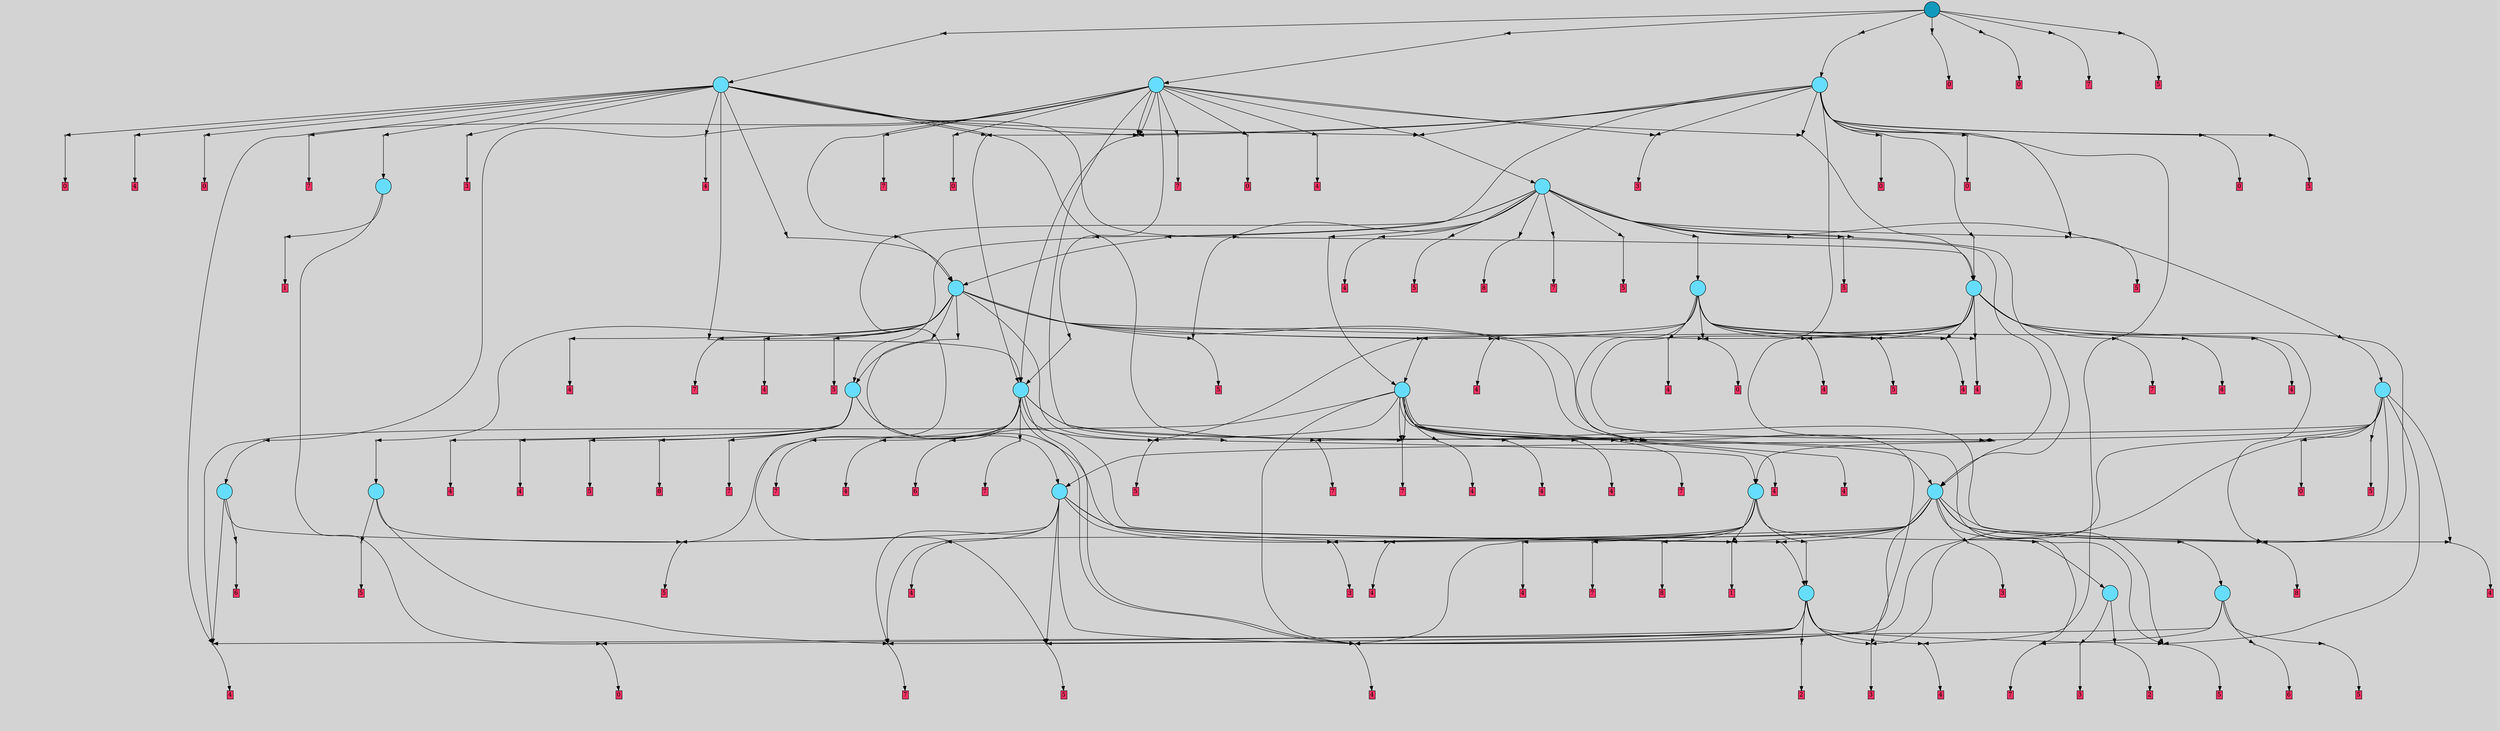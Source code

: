 // File exported with GEGELATI v1.3.1
// On the 2024-04-09 07:54:48
// With the File::TPGGraphDotExporter
digraph{
	graph[pad = "0.212, 0.055" bgcolor = lightgray]
	node[shape=circle style = filled label = ""]
		T0 [fillcolor="#66ddff"]
		T2 [fillcolor="#66ddff"]
		T5 [fillcolor="#66ddff"]
		T10 [fillcolor="#66ddff"]
		T20 [fillcolor="#66ddff"]
		T72 [fillcolor="#66ddff"]
		T92 [fillcolor="#66ddff"]
		T142 [fillcolor="#66ddff"]
		T145 [fillcolor="#66ddff"]
		T169 [fillcolor="#66ddff"]
		T244 [fillcolor="#66ddff"]
		T317 [fillcolor="#66ddff"]
		T330 [fillcolor="#66ddff"]
		T345 [fillcolor="#66ddff"]
		T387 [fillcolor="#66ddff"]
		T487 [fillcolor="#66ddff"]
		T509 [fillcolor="#66ddff"]
		T652 [fillcolor="#66ddff"]
		T729 [fillcolor="#66ddff"]
		T730 [fillcolor="#66ddff"]
		T898 [fillcolor="#1199bb"]
		P31867 [fillcolor="#cccccc" shape=point] //
		I31867 [shape=box style=invis label="1|6&2|0#2|6&#92;n5|2&2|7#0|2&#92;n4|1&4|3#4|7&#92;n3|1&3|5#4|7&#92;n3|3&3|4#3|7&#92;n"]
		P31867 -> I31867[style=invis]
		A20573 [fillcolor="#ff3366" shape=box margin=0.03 width=0 height=0 label="0"]
		T0 -> P31867 -> A20573
		P31868 [fillcolor="#cccccc" shape=point] //
		I31868 [shape=box style=invis label="3|2&4|4#0|0&#92;n1|2&4|1#4|3&#92;n2|4&0|7#2|5&#92;n0|5&4|1#1|4&#92;n5|1&3|3#3|4&#92;n6|0&2|4#0|3&#92;n2|3&0|0#0|2&#92;n5|0&4|1#3|0&#92;n3|7&2|0#1|1&#92;n0|3&2|7#2|5&#92;n"]
		P31868 -> I31868[style=invis]
		A20574 [fillcolor="#ff3366" shape=box margin=0.03 width=0 height=0 label="1"]
		T0 -> P31868 -> A20574
		P31869 [fillcolor="#cccccc" shape=point] //
		I31869 [shape=box style=invis label="2|5&1|1#4|7&#92;n4|3&0|0#4|5&#92;n2|6&4|5#4|4&#92;n2|5&2|0#4|0&#92;n1|1&0|2#3|7&#92;n5|0&2|1#4|7&#92;n"]
		P31869 -> I31869[style=invis]
		A20575 [fillcolor="#ff3366" shape=box margin=0.03 width=0 height=0 label="2"]
		T2 -> P31869 -> A20575
		P31870 [fillcolor="#cccccc" shape=point] //
		I31870 [shape=box style=invis label="0|5&1|1#2|4&#92;n4|6&3|2#0|3&#92;n5|0&0|7#1|1&#92;n6|1&4|2#3|4&#92;n5|2&2|3#0|6&#92;n3|6&3|7#3|5&#92;n4|1&3|5#1|4&#92;n"]
		P31870 -> I31870[style=invis]
		A20576 [fillcolor="#ff3366" shape=box margin=0.03 width=0 height=0 label="3"]
		T2 -> P31870 -> A20576
		P31871 [fillcolor="#cccccc" shape=point] //
		I31871 [shape=box style=invis label="1|6&1|3#4|0&#92;n2|7&1|7#1|2&#92;n4|3&0|1#2|3&#92;n1|7&3|1#1|4&#92;n6|3&0|5#0|5&#92;n4|3&1|6#2|6&#92;n2|5&3|7#0|5&#92;n"]
		P31871 -> I31871[style=invis]
		A20577 [fillcolor="#ff3366" shape=box margin=0.03 width=0 height=0 label="5"]
		T5 -> P31871 -> A20577
		P31872 [fillcolor="#cccccc" shape=point] //
		I31872 [shape=box style=invis label="1|4&2|6#0|7&#92;n1|0&1|0#2|6&#92;n2|5&4|5#4|2&#92;n4|3&4|3#4|4&#92;n4|2&2|0#2|6&#92;n"]
		P31872 -> I31872[style=invis]
		A20578 [fillcolor="#ff3366" shape=box margin=0.03 width=0 height=0 label="6"]
		T5 -> P31872 -> A20578
		P31873 [fillcolor="#cccccc" shape=point] //
		I31873 [shape=box style=invis label="4|4&2|5#4|0&#92;n6|7&3|5#4|3&#92;n4|5&3|3#2|4&#92;n3|1&1|6#1|5&#92;n3|4&4|2#2|4&#92;n0|4&2|4#1|3&#92;n2|4&1|7#2|7&#92;n1|1&3|7#3|5&#92;n5|0&4|4#3|5&#92;n6|3&2|4#0|3&#92;n"]
		P31873 -> I31873[style=invis]
		A20579 [fillcolor="#ff3366" shape=box margin=0.03 width=0 height=0 label="4"]
		T5 -> P31873 -> A20579
		P31874 [fillcolor="#cccccc" shape=point] //
		I31874 [shape=box style=invis label="0|2&0|1#3|7&#92;n5|7&4|2#2|5&#92;n4|4&4|1#2|3&#92;n1|6&2|6#4|7&#92;n2|3&1|7#3|2&#92;n6|6&1|6#3|1&#92;n4|4&4|5#2|2&#92;n6|2&2|3#3|3&#92;n0|6&3|7#0|0&#92;n"]
		P31874 -> I31874[style=invis]
		A20580 [fillcolor="#ff3366" shape=box margin=0.03 width=0 height=0 label="5"]
		T10 -> P31874 -> A20580
		P31875 [fillcolor="#cccccc" shape=point] //
		I31875 [shape=box style=invis label="5|4&3|3#2|0&#92;n0|2&3|4#1|1&#92;n1|2&0|3#0|1&#92;n5|5&0|3#2|2&#92;n3|7&3|7#0|4&#92;n0|0&0|5#3|5&#92;n5|2&0|1#0|7&#92;n0|5&3|5#1|0&#92;n1|7&3|4#2|2&#92;n"]
		P31875 -> I31875[style=invis]
		A20581 [fillcolor="#ff3366" shape=box margin=0.03 width=0 height=0 label="7"]
		T10 -> P31875 -> A20581
		T10 -> P31871
		P31876 [fillcolor="#cccccc" shape=point] //
		I31876 [shape=box style=invis label="3|7&1|1#1|7&#92;n2|1&0|6#2|1&#92;n3|1&4|2#4|1&#92;n3|3&3|7#1|5&#92;n4|6&0|0#1|0&#92;n2|6&2|7#3|5&#92;n"]
		P31876 -> I31876[style=invis]
		A20582 [fillcolor="#ff3366" shape=box margin=0.03 width=0 height=0 label="6"]
		T20 -> P31876 -> A20582
		P31877 [fillcolor="#cccccc" shape=point] //
		I31877 [shape=box style=invis label="1|1&3|1#1|2&#92;n6|5&2|7#2|3&#92;n6|4&3|6#1|6&#92;n3|5&1|0#2|2&#92;n1|1&4|3#2|1&#92;n0|0&2|0#2|4&#92;n"]
		P31877 -> I31877[style=invis]
		A20583 [fillcolor="#ff3366" shape=box margin=0.03 width=0 height=0 label="7"]
		T20 -> P31877 -> A20583
		T20 -> P31873
		P31878 [fillcolor="#cccccc" shape=point] //
		I31878 [shape=box style=invis label="4|3&0|1#2|3&#92;n1|6&1|3#4|0&#92;n1|7&3|1#1|4&#92;n1|7&0|4#1|0&#92;n6|3&0|5#0|5&#92;n4|3&1|6#2|6&#92;n2|5&3|7#0|5&#92;n"]
		P31878 -> I31878[style=invis]
		A20584 [fillcolor="#ff3366" shape=box margin=0.03 width=0 height=0 label="5"]
		T20 -> P31878 -> A20584
		P31879 [fillcolor="#cccccc" shape=point] //
		I31879 [shape=box style=invis label="2|3&1|7#3|2&#92;n6|2&2|3#3|1&#92;n5|7&4|2#2|5&#92;n2|5&3|0#1|0&#92;n0|6&3|7#0|0&#92;n3|3&1|0#0|5&#92;n4|3&0|2#4|5&#92;n0|3&0|1#3|7&#92;n2|0&2|5#3|2&#92;n1|2&3|6#4|5&#92;n"]
		P31879 -> I31879[style=invis]
		A20585 [fillcolor="#ff3366" shape=box margin=0.03 width=0 height=0 label="5"]
		T72 -> P31879 -> A20585
		P31880 [fillcolor="#cccccc" shape=point] //
		I31880 [shape=box style=invis label="4|4&2|5#4|0&#92;n6|7&3|5#4|3&#92;n4|5&3|3#3|4&#92;n3|1&1|6#1|5&#92;n3|4&4|2#2|4&#92;n2|4&1|7#2|7&#92;n0|4&2|4#1|3&#92;n1|1&3|7#3|5&#92;n5|0&4|4#3|5&#92;n6|3&2|4#0|3&#92;n"]
		P31880 -> I31880[style=invis]
		A20586 [fillcolor="#ff3366" shape=box margin=0.03 width=0 height=0 label="4"]
		T72 -> P31880 -> A20586
		P31881 [fillcolor="#cccccc" shape=point] //
		I31881 [shape=box style=invis label="4|3&0|3#2|3&#92;n3|6&2|4#1|6&#92;n2|3&3|1#3|7&#92;n1|4&2|7#4|1&#92;n3|6&2|0#1|2&#92;n4|1&1|4#1|1&#92;n5|2&4|2#0|4&#92;n"]
		P31881 -> I31881[style=invis]
		A20587 [fillcolor="#ff3366" shape=box margin=0.03 width=0 height=0 label="2"]
		T72 -> P31881 -> A20587
		P31882 [fillcolor="#cccccc" shape=point] //
		I31882 [shape=box style=invis label="4|6&2|4#1|2&#92;n0|2&2|6#3|3&#92;n4|0&3|4#4|4&#92;n5|1&1|7#0|1&#92;n6|6&0|5#1|5&#92;n1|4&4|3#0|7&#92;n"]
		P31882 -> I31882[style=invis]
		A20588 [fillcolor="#ff3366" shape=box margin=0.03 width=0 height=0 label="4"]
		T72 -> P31882 -> A20588
		P31883 [fillcolor="#cccccc" shape=point] //
		I31883 [shape=box style=invis label="1|6&1|3#4|0&#92;n2|5&1|7#0|5&#92;n1|7&3|1#1|4&#92;n6|3&0|5#0|5&#92;n4|3&1|6#2|6&#92;n2|4&4|7#3|2&#92;n4|3&0|1#2|3&#92;n"]
		P31883 -> I31883[style=invis]
		A20589 [fillcolor="#ff3366" shape=box margin=0.03 width=0 height=0 label="5"]
		T72 -> P31883 -> A20589
		T72 -> P31875
		T72 -> P31867
		P31884 [fillcolor="#cccccc" shape=point] //
		I31884 [shape=box style=invis label="3|3&2|3#0|5&#92;n"]
		P31884 -> I31884[style=invis]
		A20590 [fillcolor="#ff3366" shape=box margin=0.03 width=0 height=0 label="3"]
		T72 -> P31884 -> A20590
		P31885 [fillcolor="#cccccc" shape=point] //
		I31885 [shape=box style=invis label="4|4&2|5#4|0&#92;n2|4&1|7#2|7&#92;n4|5&3|3#2|4&#92;n3|1&1|6#1|5&#92;n3|4&4|2#2|4&#92;n0|4&2|4#1|3&#92;n6|4&3|5#4|3&#92;n1|1&3|7#3|5&#92;n5|0&4|4#3|5&#92;n6|3&2|4#0|3&#92;n"]
		P31885 -> I31885[style=invis]
		A20591 [fillcolor="#ff3366" shape=box margin=0.03 width=0 height=0 label="4"]
		T92 -> P31885 -> A20591
		P31886 [fillcolor="#cccccc" shape=point] //
		I31886 [shape=box style=invis label="6|6&3|2#0|1&#92;n6|7&3|5#4|3&#92;n4|5&3|3#2|4&#92;n3|4&4|2#2|4&#92;n0|4&2|4#3|3&#92;n4|4&2|5#4|0&#92;n2|4&1|7#2|7&#92;n1|1&3|7#3|5&#92;n5|0&4|4#3|5&#92;n6|3&2|4#0|3&#92;n"]
		P31886 -> I31886[style=invis]
		A20592 [fillcolor="#ff3366" shape=box margin=0.03 width=0 height=0 label="4"]
		T92 -> P31886 -> A20592
		T92 -> P31882
		T92 -> P31883
		T92 -> P31875
		P31887 [fillcolor="#cccccc" shape=point] //
		I31887 [shape=box style=invis label="6|7&0|2#1|7&#92;n0|7&0|1#0|1&#92;n3|3&1|3#0|5&#92;n"]
		P31887 -> I31887[style=invis]
		A20593 [fillcolor="#ff3366" shape=box margin=0.03 width=0 height=0 label="3"]
		T92 -> P31887 -> A20593
		P31888 [fillcolor="#cccccc" shape=point] //
		I31888 [shape=box style=invis label="4|3&1|4#2|0&#92;n6|2&1|3#1|5&#92;n5|2&0|0#2|0&#92;n6|4&0|3#1|1&#92;n2|2&2|5#3|4&#92;n1|4&4|0#0|1&#92;n0|6&0|1#3|7&#92;n4|4&3|0#0|0&#92;n6|6&2|6#3|2&#92;n0|2&2|6#4|4&#92;n"]
		P31888 -> I31888[style=invis]
		A20594 [fillcolor="#ff3366" shape=box margin=0.03 width=0 height=0 label="1"]
		T92 -> P31888 -> A20594
		T92 -> P31871
		P31889 [fillcolor="#cccccc" shape=point] //
		I31889 [shape=box style=invis label="1|1&3|7#3|5&#92;n6|7&3|1#4|3&#92;n4|0&3|7#4|7&#92;n2|3&2|4#0|6&#92;n5|0&4|4#3|5&#92;n4|5&3|3#2|4&#92;n2|4&1|7#2|7&#92;n3|1&1|6#1|1&#92;n3|4&4|2#2|4&#92;n"]
		P31889 -> I31889[style=invis]
		A20595 [fillcolor="#ff3366" shape=box margin=0.03 width=0 height=0 label="4"]
		T142 -> P31889 -> A20595
		T142 -> P31879
		T142 -> P31882
		T142 -> P31875
		P31890 [fillcolor="#cccccc" shape=point] //
		I31890 [shape=box style=invis label="5|0&3|2#0|7&#92;n6|7&3|0#0|2&#92;n2|7&3|4#0|6&#92;n1|7&0|7#0|6&#92;n4|1&0|1#4|5&#92;n5|4&4|5#1|2&#92;n"]
		P31890 -> I31890[style=invis]
		A20596 [fillcolor="#ff3366" shape=box margin=0.03 width=0 height=0 label="3"]
		T142 -> P31890 -> A20596
		T142 -> P31887
		T142 -> P31888
		P31891 [fillcolor="#cccccc" shape=point] //
		I31891 [shape=box style=invis label="2|7&4|2#2|2&#92;n1|1&0|3#2|4&#92;n3|0&1|7#4|2&#92;n0|4&4|6#0|6&#92;n5|5&3|1#0|2&#92;n1|5&2|4#1|6&#92;n"]
		P31891 -> I31891[style=invis]
		T142 -> P31891 -> T2
		P31892 [fillcolor="#cccccc" shape=point] //
		I31892 [shape=box style=invis label="3|0&0|4#4|6&#92;n4|4&2|7#3|1&#92;n1|5&2|5#0|1&#92;n0|1&4|4#4|7&#92;n6|2&2|2#0|2&#92;n1|0&1|4#4|7&#92;n"]
		P31892 -> I31892[style=invis]
		T142 -> P31892 -> T72
		T142 -> P31886
		P31893 [fillcolor="#cccccc" shape=point] //
		I31893 [shape=box style=invis label="1|6&1|3#4|0&#92;n4|3&1|6#2|6&#92;n6|7&3|1#1|4&#92;n6|3&0|5#0|5&#92;n0|0&0|2#1|0&#92;n2|4&4|7#3|2&#92;n4|3&0|1#2|3&#92;n2|3&3|2#0|3&#92;n"]
		P31893 -> I31893[style=invis]
		T142 -> P31893 -> T20
		P31894 [fillcolor="#cccccc" shape=point] //
		I31894 [shape=box style=invis label="2|5&0|5#4|6&#92;n0|6&1|0#1|5&#92;n0|3&0|5#4|3&#92;n5|7&2|3#2|2&#92;n4|5&4|3#2|1&#92;n6|0&3|1#1|1&#92;n1|4&1|0#3|1&#92;n1|2&3|1#3|4&#92;n6|6&2|1#2|7&#92;n"]
		P31894 -> I31894[style=invis]
		A20597 [fillcolor="#ff3366" shape=box margin=0.03 width=0 height=0 label="8"]
		T142 -> P31894 -> A20597
		P31895 [fillcolor="#cccccc" shape=point] //
		I31895 [shape=box style=invis label="4|4&2|5#4|0&#92;n6|7&3|5#4|3&#92;n4|5&3|3#2|4&#92;n3|1&1|6#1|5&#92;n3|4&4|2#2|4&#92;n5|0&4|4#3|5&#92;n1|1&3|7#3|5&#92;n2|4&1|7#2|7&#92;n2|3&2|4#0|3&#92;n"]
		P31895 -> I31895[style=invis]
		A20598 [fillcolor="#ff3366" shape=box margin=0.03 width=0 height=0 label="4"]
		T145 -> P31895 -> A20598
		T145 -> P31879
		T145 -> P31882
		P31896 [fillcolor="#cccccc" shape=point] //
		I31896 [shape=box style=invis label="5|4&3|3#2|0&#92;n0|2&3|4#1|1&#92;n5|7&4|0#1|3&#92;n3|7&3|7#0|4&#92;n3|1&3|3#1|5&#92;n0|0&0|5#3|5&#92;n5|5&0|3#2|2&#92;n0|5&0|5#1|0&#92;n5|2&0|1#0|7&#92;n"]
		P31896 -> I31896[style=invis]
		A20599 [fillcolor="#ff3366" shape=box margin=0.03 width=0 height=0 label="7"]
		T145 -> P31896 -> A20599
		T145 -> P31887
		T145 -> P31888
		P31897 [fillcolor="#cccccc" shape=point] //
		I31897 [shape=box style=invis label="3|0&0|4#4|6&#92;n1|5&2|5#0|1&#92;n0|1&2|4#4|7&#92;n1|0&1|4#4|7&#92;n6|2&2|2#0|2&#92;n5|2&0|6#4|0&#92;n"]
		P31897 -> I31897[style=invis]
		T145 -> P31897 -> T72
		P31898 [fillcolor="#cccccc" shape=point] //
		I31898 [shape=box style=invis label="2|5&0|5#4|6&#92;n0|6&1|0#1|5&#92;n0|4&1|3#2|1&#92;n6|0&3|1#1|1&#92;n5|7&2|6#2|2&#92;n4|5&4|3#2|1&#92;n0|3&0|5#4|3&#92;n1|4&1|0#3|1&#92;n1|2&3|1#3|4&#92;n6|6&2|1#2|7&#92;n"]
		P31898 -> I31898[style=invis]
		A20600 [fillcolor="#ff3366" shape=box margin=0.03 width=0 height=0 label="8"]
		T145 -> P31898 -> A20600
		P31899 [fillcolor="#cccccc" shape=point] //
		I31899 [shape=box style=invis label="4|4&4|1#2|3&#92;n0|0&0|1#3|7&#92;n2|3&1|7#3|2&#92;n1|6&2|6#4|7&#92;n6|6&1|7#3|2&#92;n5|6&4|2#2|5&#92;n"]
		P31899 -> I31899[style=invis]
		A20601 [fillcolor="#ff3366" shape=box margin=0.03 width=0 height=0 label="5"]
		T169 -> P31899 -> A20601
		P31900 [fillcolor="#cccccc" shape=point] //
		I31900 [shape=box style=invis label="2|6&0|5#4|6&#92;n4|1&0|2#0|3&#92;n0|3&0|5#4|3&#92;n5|7&2|3#2|2&#92;n0|6&1|0#1|5&#92;n4|5&4|3#2|1&#92;n6|0&3|1#1|1&#92;n1|4&1|0#3|1&#92;n6|6&2|1#2|7&#92;n"]
		P31900 -> I31900[style=invis]
		A20602 [fillcolor="#ff3366" shape=box margin=0.03 width=0 height=0 label="8"]
		T169 -> P31900 -> A20602
		P31901 [fillcolor="#cccccc" shape=point] //
		I31901 [shape=box style=invis label="5|4&3|3#2|0&#92;n0|2&3|4#1|6&#92;n0|0&0|5#3|5&#92;n3|7&3|7#0|4&#92;n1|2&0|3#0|1&#92;n5|2&0|1#0|7&#92;n0|5&3|5#1|0&#92;n1|7&3|4#2|2&#92;n4|1&2|3#0|1&#92;n"]
		P31901 -> I31901[style=invis]
		A20603 [fillcolor="#ff3366" shape=box margin=0.03 width=0 height=0 label="7"]
		T169 -> P31901 -> A20603
		T169 -> P31887
		T169 -> P31892
		P31902 [fillcolor="#cccccc" shape=point] //
		I31902 [shape=box style=invis label="4|7&0|1#3|2&#92;n4|2&1|1#4|7&#92;n1|2&4|3#3|1&#92;n5|6&0|3#1|3&#92;n5|2&1|4#2|4&#92;n2|0&3|0#2|5&#92;n1|5&2|7#1|0&#92;n3|1&4|4#3|1&#92;n"]
		P31902 -> I31902[style=invis]
		A20604 [fillcolor="#ff3366" shape=box margin=0.03 width=0 height=0 label="4"]
		T169 -> P31902 -> A20604
		P31903 [fillcolor="#cccccc" shape=point] //
		I31903 [shape=box style=invis label="4|4&2|5#4|0&#92;n6|7&3|5#4|3&#92;n2|4&1|7#2|7&#92;n3|1&1|6#1|5&#92;n3|4&4|2#2|4&#92;n2|2&0|0#2|1&#92;n0|4&2|4#1|3&#92;n4|5&3|3#2|4&#92;n5|0&4|4#3|5&#92;n6|3&2|5#0|3&#92;n"]
		P31903 -> I31903[style=invis]
		A20605 [fillcolor="#ff3366" shape=box margin=0.03 width=0 height=0 label="4"]
		T169 -> P31903 -> A20605
		T244 -> P31894
		P31904 [fillcolor="#cccccc" shape=point] //
		I31904 [shape=box style=invis label="2|0&4|6#0|1&#92;n3|6&1|4#1|2&#92;n1|2&1|1#3|6&#92;n0|0&2|6#1|4&#92;n0|1&0|1#4|5&#92;n5|1&1|3#1|3&#92;n1|2&4|6#3|1&#92;n3|3&0|3#2|4&#92;n"]
		P31904 -> I31904[style=invis]
		A20606 [fillcolor="#ff3366" shape=box margin=0.03 width=0 height=0 label="4"]
		T244 -> P31904 -> A20606
		P31905 [fillcolor="#cccccc" shape=point] //
		I31905 [shape=box style=invis label="2|0&3|0#4|5&#92;n5|6&3|4#1|2&#92;n6|1&0|4#4|2&#92;n1|6&4|3#3|1&#92;n4|2&1|1#1|7&#92;n3|1&4|4#3|1&#92;n2|5&0|7#1|3&#92;n"]
		P31905 -> I31905[style=invis]
		A20607 [fillcolor="#ff3366" shape=box margin=0.03 width=0 height=0 label="4"]
		T244 -> P31905 -> A20607
		P31906 [fillcolor="#cccccc" shape=point] //
		I31906 [shape=box style=invis label="6|4&3|6#1|6&#92;n4|2&0|1#1|0&#92;n3|5&1|0#2|2&#92;n1|1&3|1#1|2&#92;n1|1&4|3#2|1&#92;n0|0&2|7#0|4&#92;n"]
		P31906 -> I31906[style=invis]
		A20608 [fillcolor="#ff3366" shape=box margin=0.03 width=0 height=0 label="7"]
		T244 -> P31906 -> A20608
		P31907 [fillcolor="#cccccc" shape=point] //
		I31907 [shape=box style=invis label="2|4&1|7#2|7&#92;n3|0&4|4#3|1&#92;n4|5&3|3#3|4&#92;n1|7&3|7#3|5&#92;n0|5&2|6#4|6&#92;n4|3&2|0#4|3&#92;n3|1&1|6#1|4&#92;n0|4&0|4#1|3&#92;n6|7&3|5#4|3&#92;n6|4&3|7#1|0&#92;n"]
		P31907 -> I31907[style=invis]
		A20609 [fillcolor="#ff3366" shape=box margin=0.03 width=0 height=0 label="4"]
		T244 -> P31907 -> A20609
		P31908 [fillcolor="#cccccc" shape=point] //
		I31908 [shape=box style=invis label="2|5&0|5#4|6&#92;n0|6&1|0#1|5&#92;n0|3&0|4#4|3&#92;n1|2&3|1#3|4&#92;n4|5&4|3#2|1&#92;n6|0&3|1#1|1&#92;n1|4&1|0#3|1&#92;n5|7&2|3#2|2&#92;n6|6&2|1#2|7&#92;n"]
		P31908 -> I31908[style=invis]
		T244 -> P31908 -> T142
		P31909 [fillcolor="#cccccc" shape=point] //
		I31909 [shape=box style=invis label="2|4&3|0#1|0&#92;n6|2&2|3#3|1&#92;n5|7&4|2#2|5&#92;n2|3&1|7#3|2&#92;n0|6&3|7#0|0&#92;n3|3&1|0#0|5&#92;n4|3&0|2#4|5&#92;n0|3&0|1#3|7&#92;n2|0&2|5#3|2&#92;n1|2&3|6#4|5&#92;n"]
		P31909 -> I31909[style=invis]
		A20610 [fillcolor="#ff3366" shape=box margin=0.03 width=0 height=0 label="5"]
		T244 -> P31909 -> A20610
		T244 -> P31906
		T244 -> P31877
		P31910 [fillcolor="#cccccc" shape=point] //
		I31910 [shape=box style=invis label="4|5&3|2#4|3&#92;n5|3&2|7#2|6&#92;n0|2&1|4#4|5&#92;n3|0&1|2#1|4&#92;n1|4&3|5#3|5&#92;n5|1&4|3#2|1&#92;n"]
		P31910 -> I31910[style=invis]
		A20611 [fillcolor="#ff3366" shape=box margin=0.03 width=0 height=0 label="7"]
		T244 -> P31910 -> A20611
		T244 -> P31882
		P31911 [fillcolor="#cccccc" shape=point] //
		I31911 [shape=box style=invis label="0|4&2|4#1|3&#92;n6|7&3|5#4|3&#92;n4|5&3|3#2|2&#92;n3|4&1|6#1|5&#92;n4|4&2|5#4|0&#92;n0|4&4|7#4|6&#92;n3|4&4|2#2|4&#92;n2|4&1|7#2|7&#92;n1|1&3|7#3|5&#92;n"]
		P31911 -> I31911[style=invis]
		A20612 [fillcolor="#ff3366" shape=box margin=0.03 width=0 height=0 label="4"]
		T244 -> P31911 -> A20612
		P31912 [fillcolor="#cccccc" shape=point] //
		I31912 [shape=box style=invis label="4|2&2|4#1|2&#92;n6|6&0|5#1|5&#92;n0|0&1|3#2|3&#92;n4|7&3|1#3|7&#92;n1|4&4|3#2|7&#92;n0|2&2|6#3|3&#92;n0|4&2|4#2|6&#92;n2|6&0|1#2|4&#92;n3|7&0|4#0|5&#92;n5|1&1|7#0|1&#92;n"]
		P31912 -> I31912[style=invis]
		A20613 [fillcolor="#ff3366" shape=box margin=0.03 width=0 height=0 label="4"]
		T244 -> P31912 -> A20613
		T244 -> P31873
		T244 -> P31908
		P31913 [fillcolor="#cccccc" shape=point] //
		I31913 [shape=box style=invis label="2|0&3|0#4|5&#92;n6|1&0|4#4|2&#92;n5|6&3|4#1|2&#92;n2|4&0|1#2|3&#92;n1|6&4|3#3|1&#92;n4|2&1|1#1|7&#92;n3|1&4|4#3|7&#92;n"]
		P31913 -> I31913[style=invis]
		A20614 [fillcolor="#ff3366" shape=box margin=0.03 width=0 height=0 label="4"]
		T317 -> P31913 -> A20614
		T317 -> P31906
		T317 -> P31882
		T317 -> P31908
		T317 -> P31909
		P31914 [fillcolor="#cccccc" shape=point] //
		I31914 [shape=box style=invis label="6|3&2|5#2|1&#92;n0|3&4|3#3|4&#92;n6|1&3|6#4|7&#92;n2|6&0|6#2|4&#92;n5|0&0|5#3|1&#92;n4|7&4|4#3|6&#92;n5|4&4|7#4|2&#92;n"]
		P31914 -> I31914[style=invis]
		A20615 [fillcolor="#ff3366" shape=box margin=0.03 width=0 height=0 label="6"]
		T317 -> P31914 -> A20615
		T317 -> P31871
		P31915 [fillcolor="#cccccc" shape=point] //
		I31915 [shape=box style=invis label="1|2&0|2#0|1&#92;n1|1&1|4#2|3&#92;n0|2&3|4#1|2&#92;n5|5&0|3#2|2&#92;n0|5&0|0#3|5&#92;n1|7&3|4#2|2&#92;n5|2&0|1#0|7&#92;n0|5&3|5#1|0&#92;n0|2&2|5#3|5&#92;n"]
		P31915 -> I31915[style=invis]
		A20616 [fillcolor="#ff3366" shape=box margin=0.03 width=0 height=0 label="7"]
		T317 -> P31915 -> A20616
		P31916 [fillcolor="#cccccc" shape=point] //
		I31916 [shape=box style=invis label="1|7&3|4#2|2&#92;n5|4&2|3#2|0&#92;n0|2&3|4#1|1&#92;n6|4&2|2#1|3&#92;n0|0&0|3#3|2&#92;n0|0&0|5#2|5&#92;n0|5&3|5#1|0&#92;n1|2&0|3#0|1&#92;n4|2&0|1#0|7&#92;n0|7&3|7#0|4&#92;n"]
		P31916 -> I31916[style=invis]
		A20617 [fillcolor="#ff3366" shape=box margin=0.03 width=0 height=0 label="7"]
		T317 -> P31916 -> A20617
		T317 -> P31882
		T330 -> P31882
		P31917 [fillcolor="#cccccc" shape=point] //
		I31917 [shape=box style=invis label="0|6&2|7#0|5&#92;n2|0&1|3#3|1&#92;n5|4&0|5#0|3&#92;n2|3&1|3#0|6&#92;n"]
		P31917 -> I31917[style=invis]
		A20618 [fillcolor="#ff3366" shape=box margin=0.03 width=0 height=0 label="0"]
		T330 -> P31917 -> A20618
		T330 -> P31884
		P31918 [fillcolor="#cccccc" shape=point] //
		I31918 [shape=box style=invis label="0|0&0|5#3|5&#92;n1|2&0|3#0|1&#92;n1|7&3|4#2|2&#92;n3|6&3|7#0|4&#92;n0|2&3|4#0|1&#92;n5|2&0|1#0|7&#92;n0|5&3|5#1|0&#92;n5|5&0|3#2|2&#92;n"]
		P31918 -> I31918[style=invis]
		T330 -> P31918 -> T92
		T330 -> P31894
		P31919 [fillcolor="#cccccc" shape=point] //
		I31919 [shape=box style=invis label="2|7&3|7#0|4&#92;n2|0&3|1#4|4&#92;n5|1&3|1#4|4&#92;n3|6&1|6#3|2&#92;n"]
		P31919 -> I31919[style=invis]
		A20619 [fillcolor="#ff3366" shape=box margin=0.03 width=0 height=0 label="7"]
		T330 -> P31919 -> A20619
		T330 -> P31879
		P31920 [fillcolor="#cccccc" shape=point] //
		I31920 [shape=box style=invis label="2|1&0|1#0|4&#92;n3|5&0|7#2|6&#92;n1|4&1|0#2|6&#92;n6|1&2|1#4|4&#92;n1|3&1|5#1|2&#92;n2|0&3|2#2|5&#92;n6|3&4|4#2|6&#92;n4|4&2|2#4|1&#92;n"]
		P31920 -> I31920[style=invis]
		A20620 [fillcolor="#ff3366" shape=box margin=0.03 width=0 height=0 label="5"]
		T330 -> P31920 -> A20620
		T330 -> P31889
		T345 -> P31909
		P31921 [fillcolor="#cccccc" shape=point] //
		I31921 [shape=box style=invis label="2|0&1|3#3|1&#92;n0|6&2|7#0|5&#92;n2|3&3|3#0|6&#92;n"]
		P31921 -> I31921[style=invis]
		A20621 [fillcolor="#ff3366" shape=box margin=0.03 width=0 height=0 label="0"]
		T345 -> P31921 -> A20621
		T345 -> P31918
		T345 -> P31894
		P31922 [fillcolor="#cccccc" shape=point] //
		I31922 [shape=box style=invis label="2|0&3|1#4|4&#92;n2|7&3|7#0|4&#92;n5|1&2|1#4|4&#92;n"]
		P31922 -> I31922[style=invis]
		A20622 [fillcolor="#ff3366" shape=box margin=0.03 width=0 height=0 label="7"]
		T345 -> P31922 -> A20622
		P31923 [fillcolor="#cccccc" shape=point] //
		I31923 [shape=box style=invis label="3|3&1|0#0|5&#92;n6|2&2|3#3|1&#92;n5|7&4|2#2|5&#92;n2|5&3|0#1|0&#92;n0|6&3|7#0|0&#92;n2|3&1|7#3|2&#92;n4|3&0|2#4|3&#92;n0|3&0|1#3|7&#92;n2|0&2|5#3|2&#92;n1|2&3|6#4|5&#92;n"]
		P31923 -> I31923[style=invis]
		A20623 [fillcolor="#ff3366" shape=box margin=0.03 width=0 height=0 label="5"]
		T345 -> P31923 -> A20623
		P31924 [fillcolor="#cccccc" shape=point] //
		I31924 [shape=box style=invis label="6|3&1|3#2|2&#92;n5|7&1|1#2|6&#92;n3|0&3|3#4|7&#92;n3|2&1|2#1|7&#92;n3|2&1|2#1|0&#92;n5|6&1|4#3|3&#92;n"]
		P31924 -> I31924[style=invis]
		A20624 [fillcolor="#ff3366" shape=box margin=0.03 width=0 height=0 label="4"]
		T345 -> P31924 -> A20624
		P31925 [fillcolor="#cccccc" shape=point] //
		I31925 [shape=box style=invis label="4|2&1|1#1|0&#92;n2|0&3|0#4|5&#92;n3|1&0|1#1|2&#92;n0|3&2|3#2|5&#92;n6|1&2|1#2|1&#92;n1|6&4|3#3|1&#92;n4|2&1|5#4|6&#92;n6|0&0|4#1|5&#92;n"]
		P31925 -> I31925[style=invis]
		A20625 [fillcolor="#ff3366" shape=box margin=0.03 width=0 height=0 label="4"]
		T345 -> P31925 -> A20625
		P31926 [fillcolor="#cccccc" shape=point] //
		I31926 [shape=box style=invis label="4|4&2|5#2|0&#92;n6|7&3|5#4|3&#92;n2|1&1|6#4|0&#92;n0|4&2|4#1|3&#92;n3|1&1|6#1|5&#92;n2|4&1|3#2|7&#92;n6|3&2|4#0|3&#92;n1|1&3|7#3|5&#92;n5|0&4|4#3|5&#92;n4|5&3|3#3|4&#92;n"]
		P31926 -> I31926[style=invis]
		A20626 [fillcolor="#ff3366" shape=box margin=0.03 width=0 height=0 label="4"]
		T345 -> P31926 -> A20626
		P31927 [fillcolor="#cccccc" shape=point] //
		I31927 [shape=box style=invis label="0|6&2|4#1|2&#92;n0|2&2|6#3|3&#92;n5|1&1|7#0|1&#92;n1|3&4|2#0|6&#92;n4|0&3|4#4|4&#92;n6|6&0|5#1|5&#92;n1|4&4|3#0|7&#92;n"]
		P31927 -> I31927[style=invis]
		A20627 [fillcolor="#ff3366" shape=box margin=0.03 width=0 height=0 label="4"]
		T345 -> P31927 -> A20627
		P31928 [fillcolor="#cccccc" shape=point] //
		I31928 [shape=box style=invis label="2|0&3|2#4|5&#92;n6|1&0|4#4|2&#92;n4|2&1|1#1|7&#92;n2|4&0|1#2|3&#92;n1|6&4|3#3|1&#92;n5|6&3|4#1|2&#92;n3|1&4|4#3|7&#92;n"]
		P31928 -> I31928[style=invis]
		A20628 [fillcolor="#ff3366" shape=box margin=0.03 width=0 height=0 label="4"]
		T345 -> P31928 -> A20628
		T387 -> P31921
		T387 -> P31894
		T387 -> P31923
		T387 -> P31924
		P31929 [fillcolor="#cccccc" shape=point] //
		I31929 [shape=box style=invis label="3|3&0|1#1|2&#92;n0|0&2|3#2|5&#92;n3|1&2|7#3|1&#92;n6|1&0|7#3|5&#92;n"]
		P31929 -> I31929[style=invis]
		A20629 [fillcolor="#ff3366" shape=box margin=0.03 width=0 height=0 label="4"]
		T387 -> P31929 -> A20629
		T387 -> P31926
		T387 -> P31927
		P31930 [fillcolor="#cccccc" shape=point] //
		I31930 [shape=box style=invis label="1|0&2|6#3|3&#92;n0|6&3|3#0|0&#92;n6|2&2|3#3|1&#92;n2|7&4|0#2|5&#92;n2|4&3|0#1|0&#92;n2|0&2|5#3|2&#92;n4|0&0|2#4|5&#92;n3|3&1|0#0|5&#92;n0|3&0|1#3|7&#92;n1|2&3|6#4|5&#92;n"]
		P31930 -> I31930[style=invis]
		T387 -> P31930 -> T244
		T387 -> P31908
		P31931 [fillcolor="#cccccc" shape=point] //
		I31931 [shape=box style=invis label="4|2&1|1#4|7&#92;n1|5&2|7#1|0&#92;n0|2&0|6#3|3&#92;n1|6&4|6#3|1&#92;n2|0&4|6#0|1&#92;n5|6&1|4#1|2&#92;n"]
		P31931 -> I31931[style=invis]
		A20630 [fillcolor="#ff3366" shape=box margin=0.03 width=0 height=0 label="4"]
		T387 -> P31931 -> A20630
		P31932 [fillcolor="#cccccc" shape=point] //
		I31932 [shape=box style=invis label="6|0&0|0#3|4&#92;n0|2&1|6#0|0&#92;n3|1&0|4#1|5&#92;n0|2&4|0#3|3&#92;n5|1&1|7#0|1&#92;n0|3&2|7#1|7&#92;n"]
		P31932 -> I31932[style=invis]
		A20631 [fillcolor="#ff3366" shape=box margin=0.03 width=0 height=0 label="4"]
		T487 -> P31932 -> A20631
		T487 -> P31921
		P31933 [fillcolor="#cccccc" shape=point] //
		I31933 [shape=box style=invis label="0|0&0|5#3|5&#92;n5|5&0|3#2|2&#92;n1|7&3|4#2|2&#92;n0|2&3|4#0|1&#92;n5|2&0|1#0|7&#92;n0|5&3|5#1|0&#92;n1|2&0|3#0|7&#92;n"]
		P31933 -> I31933[style=invis]
		T487 -> P31933 -> T92
		P31934 [fillcolor="#cccccc" shape=point] //
		I31934 [shape=box style=invis label="1|0&1|5#1|7&#92;n2|7&3|5#0|2&#92;n"]
		P31934 -> I31934[style=invis]
		A20632 [fillcolor="#ff3366" shape=box margin=0.03 width=0 height=0 label="7"]
		T487 -> P31934 -> A20632
		P31935 [fillcolor="#cccccc" shape=point] //
		I31935 [shape=box style=invis label="0|1&3|5#1|0&#92;n6|1&2|2#2|7&#92;n3|4&4|2#2|4&#92;n3|1&1|6#1|5&#92;n1|1&3|7#3|5&#92;n4|5&3|3#2|4&#92;n4|4&2|5#4|0&#92;n5|0&4|5#3|6&#92;n0|3&4|4#2|7&#92;n6|7&3|5#3|3&#92;n"]
		P31935 -> I31935[style=invis]
		A20633 [fillcolor="#ff3366" shape=box margin=0.03 width=0 height=0 label="4"]
		T487 -> P31935 -> A20633
		T487 -> P31930
		T487 -> P31931
		P31936 [fillcolor="#cccccc" shape=point] //
		I31936 [shape=box style=invis label="2|3&1|7#3|2&#92;n2|5&3|0#1|0&#92;n5|7&4|2#2|5&#92;n2|0&2|5#3|2&#92;n0|6&3|2#0|0&#92;n4|3&0|2#4|5&#92;n0|3&4|1#3|7&#92;n6|2&2|3#3|1&#92;n1|2&3|6#4|5&#92;n"]
		P31936 -> I31936[style=invis]
		A20634 [fillcolor="#ff3366" shape=box margin=0.03 width=0 height=0 label="5"]
		T487 -> P31936 -> A20634
		P31937 [fillcolor="#cccccc" shape=point] //
		I31937 [shape=box style=invis label="5|4&3|3#2|0&#92;n3|7&3|7#0|4&#92;n5|7&3|1#4|3&#92;n1|2&0|3#0|1&#92;n2|5&4|5#1|0&#92;n1|7&3|4#2|2&#92;n5|2&0|1#0|7&#92;n0|0&0|5#3|5&#92;n"]
		P31937 -> I31937[style=invis]
		T487 -> P31937 -> T169
		P31938 [fillcolor="#cccccc" shape=point] //
		I31938 [shape=box style=invis label="4|3&3|3#2|6&#92;n2|3&3|7#0|5&#92;n6|3&4|6#0|5&#92;n1|7&3|1#1|4&#92;n6|7&1|7#1|2&#92;n3|0&3|6#1|0&#92;n"]
		P31938 -> I31938[style=invis]
		A20635 [fillcolor="#ff3366" shape=box margin=0.03 width=0 height=0 label="5"]
		T487 -> P31938 -> A20635
		P31939 [fillcolor="#cccccc" shape=point] //
		I31939 [shape=box style=invis label="4|3&2|0#1|7&#92;n1|3&3|1#1|0&#92;n2|0&1|7#3|0&#92;n"]
		P31939 -> I31939[style=invis]
		T487 -> P31939 -> T10
		T487 -> P31908
		T487 -> P31909
		T487 -> P31884
		P31940 [fillcolor="#cccccc" shape=point] //
		I31940 [shape=box style=invis label="0|0&3|4#4|2&#92;n4|6&2|4#1|5&#92;n5|1&1|7#0|7&#92;n2|3&3|2#2|2&#92;n"]
		P31940 -> I31940[style=invis]
		A20636 [fillcolor="#ff3366" shape=box margin=0.03 width=0 height=0 label="4"]
		T509 -> P31940 -> A20636
		P31941 [fillcolor="#cccccc" shape=point] //
		I31941 [shape=box style=invis label="0|6&3|3#0|0&#92;n1|0&2|6#3|3&#92;n6|2&2|3#3|1&#92;n2|7&4|0#2|5&#92;n2|4&3|0#1|0&#92;n5|0&2|5#3|2&#92;n4|0&0|2#4|5&#92;n3|3&1|0#0|5&#92;n0|3&0|1#3|7&#92;n1|2&3|6#4|5&#92;n"]
		P31941 -> I31941[style=invis]
		T509 -> P31941 -> T244
		P31942 [fillcolor="#cccccc" shape=point] //
		I31942 [shape=box style=invis label="0|6&2|6#2|6&#92;n4|6&4|7#3|3&#92;n0|0&2|4#0|4&#92;n3|1&2|7#3|6&#92;n6|5&1|0#0|5&#92;n5|3&0|1#4|4&#92;n2|2&4|0#1|6&#92;n2|5&3|2#0|0&#92;n2|3&1|1#0|0&#92;n"]
		P31942 -> I31942[style=invis]
		A20637 [fillcolor="#ff3366" shape=box margin=0.03 width=0 height=0 label="5"]
		T509 -> P31942 -> A20637
		T509 -> P31883
		P31943 [fillcolor="#cccccc" shape=point] //
		I31943 [shape=box style=invis label="5|4&3|3#2|0&#92;n2|5&4|5#1|0&#92;n1|7&1|4#2|2&#92;n1|2&0|3#0|1&#92;n3|7&3|7#0|4&#92;n5|7&3|0#4|3&#92;n0|2&3|4#1|1&#92;n0|0&0|5#3|5&#92;n"]
		P31943 -> I31943[style=invis]
		T509 -> P31943 -> T169
		T509 -> P31938
		P31944 [fillcolor="#cccccc" shape=point] //
		I31944 [shape=box style=invis label="2|7&3|0#0|6&#92;n6|2&3|6#3|7&#92;n3|6&3|6#1|3&#92;n6|4&2|7#1|6&#92;n2|0&1|3#3|1&#92;n"]
		P31944 -> I31944[style=invis]
		T509 -> P31944 -> T330
		P31945 [fillcolor="#cccccc" shape=point] //
		I31945 [shape=box style=invis label="0|0&3|3#0|5&#92;n2|5&1|7#1|1&#92;n5|4&1|0#3|1&#92;n0|1&3|2#4|1&#92;n3|2&0|6#1|0&#92;n4|1&2|3#2|2&#92;n3|4&3|5#0|1&#92;n"]
		P31945 -> I31945[style=invis]
		T509 -> P31945 -> T387
		P31946 [fillcolor="#cccccc" shape=point] //
		I31946 [shape=box style=invis label="2|5&0|5#4|6&#92;n0|6&1|0#1|5&#92;n0|3&0|5#4|3&#92;n1|4&1|0#3|1&#92;n4|5&4|3#2|1&#92;n6|0&3|1#1|1&#92;n5|7&2|3#2|2&#92;n1|2&4|1#3|4&#92;n"]
		P31946 -> I31946[style=invis]
		A20638 [fillcolor="#ff3366" shape=box margin=0.03 width=0 height=0 label="8"]
		T509 -> P31946 -> A20638
		P31947 [fillcolor="#cccccc" shape=point] //
		I31947 [shape=box style=invis label="0|2&3|4#1|1&#92;n5|4&3|7#2|7&#92;n0|5&3|5#1|0&#92;n1|2&0|3#0|1&#92;n5|2&0|1#0|7&#92;n3|7&4|5#2|5&#92;n0|0&3|7#3|6&#92;n1|7&3|4#2|5&#92;n0|7&3|2#1|4&#92;n"]
		P31947 -> I31947[style=invis]
		A20639 [fillcolor="#ff3366" shape=box margin=0.03 width=0 height=0 label="7"]
		T509 -> P31947 -> A20639
		P31948 [fillcolor="#cccccc" shape=point] //
		I31948 [shape=box style=invis label="2|5&0|5#4|6&#92;n0|6&1|0#1|5&#92;n0|3&0|4#4|3&#92;n4|5&4|3#2|1&#92;n6|0&3|1#1|1&#92;n5|7&2|3#2|2&#92;n1|5&1|0#3|1&#92;n6|6&2|1#2|7&#92;n"]
		P31948 -> I31948[style=invis]
		T509 -> P31948 -> T142
		P31949 [fillcolor="#cccccc" shape=point] //
		I31949 [shape=box style=invis label="3|5&3|7#0|2&#92;n6|0&3|0#0|2&#92;n5|0&0|6#3|2&#92;n"]
		P31949 -> I31949[style=invis]
		A20640 [fillcolor="#ff3366" shape=box margin=0.03 width=0 height=0 label="5"]
		T509 -> P31949 -> A20640
		P31950 [fillcolor="#cccccc" shape=point] //
		I31950 [shape=box style=invis label="6|3&0|7#3|3&#92;n0|2&1|3#2|3&#92;n2|5&3|7#4|5&#92;n0|2&1|4#3|1&#92;n0|4&3|4#0|6&#92;n5|1&1|1#2|3&#92;n1|2&2|3#2|3&#92;n1|0&2|1#3|4&#92;n2|0&3|0#0|0&#92;n"]
		P31950 -> I31950[style=invis]
		T509 -> P31950 -> T142
		P31951 [fillcolor="#cccccc" shape=point] //
		I31951 [shape=box style=invis label="2|4&3|0#1|0&#92;n5|7&4|6#2|5&#92;n2|3&1|7#3|2&#92;n3|3&1|7#0|5&#92;n0|6&3|7#0|0&#92;n4|3&0|2#4|5&#92;n2|0&4|5#3|2&#92;n"]
		P31951 -> I31951[style=invis]
		A20641 [fillcolor="#ff3366" shape=box margin=0.03 width=0 height=0 label="5"]
		T509 -> P31951 -> A20641
		P31952 [fillcolor="#cccccc" shape=point] //
		I31952 [shape=box style=invis label="5|0&0|4#1|4&#92;n6|7&1|7#1|2&#92;n2|3&3|7#0|5&#92;n6|3&4|6#0|3&#92;n1|7&3|1#1|4&#92;n4|3&3|3#2|6&#92;n3|0&3|6#1|0&#92;n"]
		P31952 -> I31952[style=invis]
		A20642 [fillcolor="#ff3366" shape=box margin=0.03 width=0 height=0 label="5"]
		T509 -> P31952 -> A20642
		P31953 [fillcolor="#cccccc" shape=point] //
		I31953 [shape=box style=invis label="2|0&1|3#4|1&#92;n3|2&0|6#0|3&#92;n0|6&2|7#0|6&#92;n2|5&3|3#0|6&#92;n0|1&1|3#1|1&#92;n"]
		P31953 -> I31953[style=invis]
		T652 -> P31953 -> T317
		P31954 [fillcolor="#cccccc" shape=point] //
		I31954 [shape=box style=invis label="4|4&4|3#2|1&#92;n2|7&2|1#2|2&#92;n2|4&4|4#4|4&#92;n4|6&3|2#3|5&#92;n0|6&2|0#1|5&#92;n6|0&2|2#2|7&#92;n6|6&3|0#4|4&#92;n2|7&0|5#4|6&#92;n"]
		P31954 -> I31954[style=invis]
		T652 -> P31954 -> T509
		P31955 [fillcolor="#cccccc" shape=point] //
		I31955 [shape=box style=invis label="3|7&2|7#0|2&#92;n0|0&0|7#3|5&#92;n2|6&3|7#3|7&#92;n4|1&1|5#0|6&#92;n3|5&0|3#2|2&#92;n3|2&0|1#2|0&#92;n0|6&3|4#2|4&#92;n1|7&0|4#2|2&#92;n2|7&2|5#4|5&#92;n"]
		P31955 -> I31955[style=invis]
		T652 -> P31955 -> T487
		P31956 [fillcolor="#cccccc" shape=point] //
		I31956 [shape=box style=invis label="2|0&1|3#3|3&#92;n4|0&2|6#0|5&#92;n6|6&2|7#0|5&#92;n"]
		P31956 -> I31956[style=invis]
		A20643 [fillcolor="#ff3366" shape=box margin=0.03 width=0 height=0 label="0"]
		T652 -> P31956 -> A20643
		P31957 [fillcolor="#cccccc" shape=point] //
		I31957 [shape=box style=invis label="0|6&0|6#2|6&#92;n6|6&2|7#3|5&#92;n3|4&1|0#1|5&#92;n1|0&3|1#3|7&#92;n1|6&2|6#3|7&#92;n5|0&1|7#2|6&#92;n"]
		P31957 -> I31957[style=invis]
		A20644 [fillcolor="#ff3366" shape=box margin=0.03 width=0 height=0 label="5"]
		T652 -> P31957 -> A20644
		P31958 [fillcolor="#cccccc" shape=point] //
		I31958 [shape=box style=invis label="3|3&1|3#4|7&#92;n2|0&2|7#1|7&#92;n"]
		P31958 -> I31958[style=invis]
		A20645 [fillcolor="#ff3366" shape=box margin=0.03 width=0 height=0 label="3"]
		T652 -> P31958 -> A20645
		P31959 [fillcolor="#cccccc" shape=point] //
		I31959 [shape=box style=invis label="0|6&2|6#0|6&#92;n3|2&0|6#0|3&#92;n2|0&1|3#2|1&#92;n2|6&2|1#2|5&#92;n"]
		P31959 -> I31959[style=invis]
		T652 -> P31959 -> T145
		P31960 [fillcolor="#cccccc" shape=point] //
		I31960 [shape=box style=invis label="4|1&4|7#0|3&#92;n2|1&2|4#3|1&#92;n4|3&3|7#2|7&#92;n1|6&3|6#4|0&#92;n2|0&3|3#3|1&#92;n6|6&2|4#0|5&#92;n3|0&1|4#1|6&#92;n0|4&4|5#4|2&#92;n"]
		P31960 -> I31960[style=invis]
		A20646 [fillcolor="#ff3366" shape=box margin=0.03 width=0 height=0 label="0"]
		T652 -> P31960 -> A20646
		T652 -> P31880
		T652 -> P31949
		P31961 [fillcolor="#cccccc" shape=point] //
		I31961 [shape=box style=invis label="1|6&2|3#2|6&#92;n1|0&3|5#4|2&#92;n5|2&2|7#0|2&#92;n0|1&2|5#4|2&#92;n3|1&4|2#3|0&#92;n1|3&3|5#4|3&#92;n2|6&1|3#4|5&#92;n3|6&1|4#0|0&#92;n5|4&2|1#4|6&#92;n"]
		P31961 -> I31961[style=invis]
		A20647 [fillcolor="#ff3366" shape=box margin=0.03 width=0 height=0 label="0"]
		T652 -> P31961 -> A20647
		P31962 [fillcolor="#cccccc" shape=point] //
		I31962 [shape=box style=invis label="2|7&3|5#4|2&#92;n1|0&1|5#1|7&#92;n2|0&2|4#4|4&#92;n"]
		P31962 -> I31962[style=invis]
		T652 -> P31962 -> T345
		P31963 [fillcolor="#cccccc" shape=point] //
		I31963 [shape=box style=invis label="3|2&0|6#0|3&#92;n2|0&4|3#4|1&#92;n3|0&1|6#0|7&#92;n0|6&2|7#0|6&#92;n0|1&1|3#1|1&#92;n"]
		P31963 -> I31963[style=invis]
		T652 -> P31963 -> T317
		P31964 [fillcolor="#cccccc" shape=point] //
		I31964 [shape=box style=invis label="5|0&2|4#4|4&#92;n1|0&1|5#1|7&#92;n2|7&3|5#4|2&#92;n"]
		P31964 -> I31964[style=invis]
		T652 -> P31964 -> T345
		T729 -> P31962
		P31965 [fillcolor="#cccccc" shape=point] //
		I31965 [shape=box style=invis label="1|7&1|4#1|2&#92;n4|3&4|7#3|1&#92;n3|3&4|3#3|4&#92;n6|1&4|3#2|3&#92;n1|5&2|4#0|5&#92;n0|6&0|5#0|4&#92;n6|2&2|2#2|6&#92;n1|0&0|7#4|5&#92;n6|4&3|2#1|3&#92;n"]
		P31965 -> I31965[style=invis]
		A20648 [fillcolor="#ff3366" shape=box margin=0.03 width=0 height=0 label="7"]
		T729 -> P31965 -> A20648
		T729 -> P31954
		P31966 [fillcolor="#cccccc" shape=point] //
		I31966 [shape=box style=invis label="1|4&0|5#1|6&#92;n3|7&2|7#0|2&#92;n0|0&0|7#3|5&#92;n2|6&3|7#3|7&#92;n0|6&3|4#2|4&#92;n5|2&0|1#2|0&#92;n3|5&0|3#2|2&#92;n2|7&2|4#4|5&#92;n1|7&0|4#2|2&#92;n"]
		P31966 -> I31966[style=invis]
		T729 -> P31966 -> T487
		T729 -> P31958
		P31967 [fillcolor="#cccccc" shape=point] //
		I31967 [shape=box style=invis label="0|6&2|6#0|6&#92;n2|0&1|3#2|1&#92;n2|6&2|1#2|5&#92;n5|3&1|6#1|6&#92;n"]
		P31967 -> I31967[style=invis]
		T729 -> P31967 -> T145
		P31968 [fillcolor="#cccccc" shape=point] //
		I31968 [shape=box style=invis label="4|1&4|7#0|3&#92;n2|1&2|4#3|1&#92;n1|7&3|6#4|0&#92;n4|3&3|7#2|7&#92;n2|0&3|3#3|1&#92;n3|0&1|4#1|6&#92;n0|4&4|5#4|2&#92;n"]
		P31968 -> I31968[style=invis]
		A20649 [fillcolor="#ff3366" shape=box margin=0.03 width=0 height=0 label="0"]
		T729 -> P31968 -> A20649
		T729 -> P31963
		P31969 [fillcolor="#cccccc" shape=point] //
		I31969 [shape=box style=invis label="6|0&1|3#3|1&#92;n3|2&0|6#0|3&#92;n2|3&3|3#0|6&#92;n0|6&2|7#0|6&#92;n"]
		P31969 -> I31969[style=invis]
		T729 -> P31969 -> T317
		T729 -> P31873
		P31970 [fillcolor="#cccccc" shape=point] //
		I31970 [shape=box style=invis label="1|0&1|6#3|4&#92;n0|3&4|7#0|0&#92;n6|5&4|6#2|6&#92;n"]
		P31970 -> I31970[style=invis]
		A20650 [fillcolor="#ff3366" shape=box margin=0.03 width=0 height=0 label="4"]
		T729 -> P31970 -> A20650
		P31971 [fillcolor="#cccccc" shape=point] //
		I31971 [shape=box style=invis label="1|7&3|4#2|2&#92;n5|4&3|7#2|7&#92;n1|2&0|3#0|1&#92;n5|2&0|1#0|7&#92;n3|7&4|5#2|5&#92;n0|0&3|7#3|6&#92;n0|2&3|4#1|1&#92;n0|7&3|2#1|4&#92;n6|7&3|3#4|4&#92;n"]
		P31971 -> I31971[style=invis]
		A20651 [fillcolor="#ff3366" shape=box margin=0.03 width=0 height=0 label="7"]
		T729 -> P31971 -> A20651
		P31972 [fillcolor="#cccccc" shape=point] //
		I31972 [shape=box style=invis label="0|0&0|4#4|3&#92;n5|6&0|7#0|0&#92;n4|1&0|7#2|7&#92;n2|2&0|4#4|3&#92;n1|1&2|3#2|2&#92;n3|4&3|3#1|1&#92;n"]
		P31972 -> I31972[style=invis]
		T729 -> P31972 -> T5
		P31973 [fillcolor="#cccccc" shape=point] //
		I31973 [shape=box style=invis label="4|1&4|7#0|3&#92;n2|1&2|4#3|1&#92;n3|0&1|4#1|6&#92;n1|6&3|6#4|0&#92;n2|0&3|3#3|1&#92;n6|1&2|4#0|5&#92;n4|3&3|7#2|7&#92;n"]
		P31973 -> I31973[style=invis]
		A20652 [fillcolor="#ff3366" shape=box margin=0.03 width=0 height=0 label="0"]
		T729 -> P31973 -> A20652
		T729 -> P31963
		P31974 [fillcolor="#cccccc" shape=point] //
		I31974 [shape=box style=invis label="0|1&1|3#1|1&#92;n3|2&1|6#0|3&#92;n0|6&2|7#0|6&#92;n2|5&3|3#0|6&#92;n2|0&1|3#4|1&#92;n"]
		P31974 -> I31974[style=invis]
		T730 -> P31974 -> T0
		P31975 [fillcolor="#cccccc" shape=point] //
		I31975 [shape=box style=invis label="0|3&0|4#3|4&#92;n2|0&1|4#4|4&#92;n2|7&3|5#4|2&#92;n"]
		P31975 -> I31975[style=invis]
		T730 -> P31975 -> T345
		T730 -> P31954
		P31976 [fillcolor="#cccccc" shape=point] //
		I31976 [shape=box style=invis label="3|7&2|7#0|2&#92;n0|0&0|7#3|5&#92;n2|6&3|7#3|7&#92;n3|5&0|3#2|2&#92;n5|2&0|1#2|0&#92;n0|6&3|4#2|4&#92;n2|7&2|5#4|5&#92;n1|7&0|4#2|2&#92;n"]
		P31976 -> I31976[style=invis]
		T730 -> P31976 -> T487
		P31977 [fillcolor="#cccccc" shape=point] //
		I31977 [shape=box style=invis label="0|6&2|7#0|5&#92;n2|0&1|3#3|1&#92;n2|3&3|3#0|0&#92;n"]
		P31977 -> I31977[style=invis]
		A20653 [fillcolor="#ff3366" shape=box margin=0.03 width=0 height=0 label="0"]
		T730 -> P31977 -> A20653
		P31978 [fillcolor="#cccccc" shape=point] //
		I31978 [shape=box style=invis label="0|2&2|0#4|0&#92;n0|4&2|6#1|3&#92;n6|4&1|3#3|2&#92;n1|4&1|6#4|3&#92;n2|4&1|3#2|7&#92;n2|7&2|0#1|5&#92;n4|0&4|3#4|4&#92;n5|7&0|7#3|4&#92;n"]
		P31978 -> I31978[style=invis]
		A20654 [fillcolor="#ff3366" shape=box margin=0.03 width=0 height=0 label="4"]
		T730 -> P31978 -> A20654
		P31979 [fillcolor="#cccccc" shape=point] //
		I31979 [shape=box style=invis label="1|6&2|1#2|6&#92;n1|0&3|5#4|2&#92;n0|1&2|5#4|2&#92;n3|6&1|4#0|0&#92;n1|3&3|5#4|3&#92;n2|6&1|3#4|5&#92;n3|1&4|2#3|0&#92;n5|4&2|1#4|6&#92;n"]
		P31979 -> I31979[style=invis]
		A20655 [fillcolor="#ff3366" shape=box margin=0.03 width=0 height=0 label="0"]
		T730 -> P31979 -> A20655
		T730 -> P31963
		P31980 [fillcolor="#cccccc" shape=point] //
		I31980 [shape=box style=invis label="3|0&3|4#1|3&#92;n2|2&3|4#1|1&#92;n5|3&3|5#1|1&#92;n5|1&3|1#0|3&#92;n4|5&0|3#2|2&#92;n3|2&0|1#0|2&#92;n0|1&4|5#1|0&#92;n1|2&0|3#0|1&#92;n3|7&3|1#2|2&#92;n3|4&0|3#1|7&#92;n"]
		P31980 -> I31980[style=invis]
		A20656 [fillcolor="#ff3366" shape=box margin=0.03 width=0 height=0 label="7"]
		T730 -> P31980 -> A20656
		P31981 [fillcolor="#cccccc" shape=point] //
		I31981 [shape=box style=invis label="2|0&1|3#4|1&#92;n3|2&0|6#0|3&#92;n2|3&3|3#0|6&#92;n0|6&2|7#0|6&#92;n0|1&1|3#1|1&#92;n"]
		P31981 -> I31981[style=invis]
		T730 -> P31981 -> T317
		P31982 [fillcolor="#cccccc" shape=point] //
		I31982 [shape=box style=invis label="2|6&0|5#0|2&#92;n0|0&3|4#0|6&#92;n6|5&3|3#4|1&#92;n"]
		P31982 -> I31982[style=invis]
		A20657 [fillcolor="#ff3366" shape=box margin=0.03 width=0 height=0 label="3"]
		T730 -> P31982 -> A20657
		T730 -> P31919
		P31983 [fillcolor="#cccccc" shape=point] //
		I31983 [shape=box style=invis label="0|3&3|0#2|3&#92;n4|0&1|4#1|4&#92;n"]
		P31983 -> I31983[style=invis]
		A20658 [fillcolor="#ff3366" shape=box margin=0.03 width=0 height=0 label="4"]
		T730 -> P31983 -> A20658
		T730 -> P31953
		P31984 [fillcolor="#cccccc" shape=point] //
		I31984 [shape=box style=invis label="4|2&1|1#4|7&#92;n6|6&2|3#3|2&#92;n1|5&2|7#1|0&#92;n0|2&2|6#3|3&#92;n0|1&1|2#3|7&#92;n2|0&4|6#0|1&#92;n5|6&1|2#1|2&#92;n"]
		P31984 -> I31984[style=invis]
		T898 -> P31984 -> T729
		P31985 [fillcolor="#cccccc" shape=point] //
		I31985 [shape=box style=invis label="3|0&0|1#4|5&#92;n0|1&4|2#3|3&#92;n1|5&2|1#2|4&#92;n4|2&1|7#0|4&#92;n6|1&0|6#2|6&#92;n4|0&2|3#0|1&#92;n"]
		P31985 -> I31985[style=invis]
		T898 -> P31985 -> T730
		P31986 [fillcolor="#cccccc" shape=point] //
		I31986 [shape=box style=invis label="2|0&1|5#1|6&#92;n2|4&2|0#0|6&#92;n"]
		P31986 -> I31986[style=invis]
		A20659 [fillcolor="#ff3366" shape=box margin=0.03 width=0 height=0 label="0"]
		T898 -> P31986 -> A20659
		P31987 [fillcolor="#cccccc" shape=point] //
		I31987 [shape=box style=invis label="0|6&1|7#1|5&#92;n3|3&1|2#4|6&#92;n0|7&3|6#0|6&#92;n0|4&0|1#3|1&#92;n4|0&3|7#2|6&#92;n"]
		P31987 -> I31987[style=invis]
		A20660 [fillcolor="#ff3366" shape=box margin=0.03 width=0 height=0 label="0"]
		T898 -> P31987 -> A20660
		P31988 [fillcolor="#cccccc" shape=point] //
		I31988 [shape=box style=invis label="4|5&4|5#2|1&#92;n4|4&2|7#0|3&#92;n0|6&0|3#4|2&#92;n0|0&2|1#2|5&#92;n5|2&4|0#0|4&#92;n5|3&2|7#0|3&#92;n6|3&2|2#1|3&#92;n1|2&3|5#2|7&#92;n0|2&3|4#3|1&#92;n6|2&2|6#0|0&#92;n"]
		P31988 -> I31988[style=invis]
		A20661 [fillcolor="#ff3366" shape=box margin=0.03 width=0 height=0 label="7"]
		T898 -> P31988 -> A20661
		P31989 [fillcolor="#cccccc" shape=point] //
		I31989 [shape=box style=invis label="4|0&1|3#1|0&#92;n3|4&4|6#0|3&#92;n3|1&1|1#4|7&#92;n6|3&0|1#0|2&#92;n2|0&4|7#3|2&#92;n3|3&0|3#1|7&#92;n"]
		P31989 -> I31989[style=invis]
		T898 -> P31989 -> T652
		P31990 [fillcolor="#cccccc" shape=point] //
		I31990 [shape=box style=invis label="4|7&2|1#4|7&#92;n6|4&1|4#3|2&#92;n4|4&1|5#0|1&#92;n5|1&2|1#2|3&#92;n1|0&0|1#3|7&#92;n2|1&3|6#1|4&#92;n1|6&2|0#4|7&#92;n"]
		P31990 -> I31990[style=invis]
		A20662 [fillcolor="#ff3366" shape=box margin=0.03 width=0 height=0 label="5"]
		T898 -> P31990 -> A20662
		{ rank= same T898 }
}
